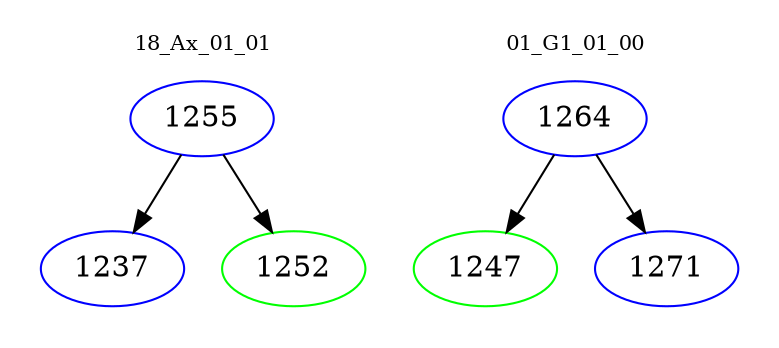 digraph{
subgraph cluster_0 {
color = white
label = "18_Ax_01_01";
fontsize=10;
T0_1255 [label="1255", color="blue"]
T0_1255 -> T0_1237 [color="black"]
T0_1237 [label="1237", color="blue"]
T0_1255 -> T0_1252 [color="black"]
T0_1252 [label="1252", color="green"]
}
subgraph cluster_1 {
color = white
label = "01_G1_01_00";
fontsize=10;
T1_1264 [label="1264", color="blue"]
T1_1264 -> T1_1247 [color="black"]
T1_1247 [label="1247", color="green"]
T1_1264 -> T1_1271 [color="black"]
T1_1271 [label="1271", color="blue"]
}
}
